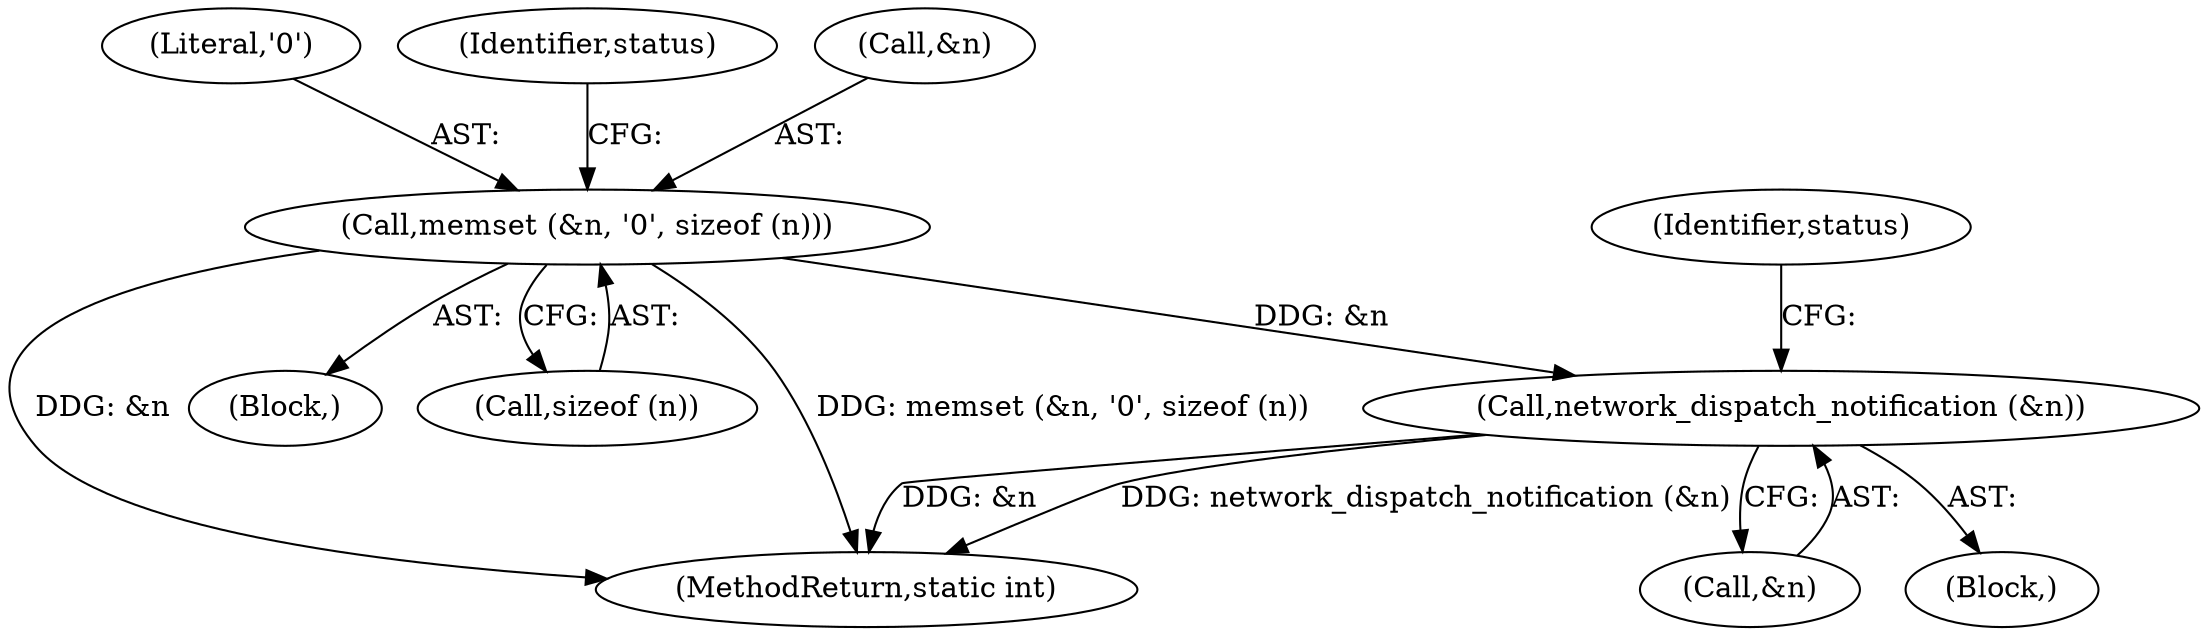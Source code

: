digraph "0_collectd_b589096f907052b3a4da2b9ccc9b0e2e888dfc18@API" {
"1000140" [label="(Call,memset (&n, '\0', sizeof (n)))"];
"1000755" [label="(Call,network_dispatch_notification (&n))"];
"1000152" [label="(Identifier,status)"];
"1000817" [label="(MethodReturn,static int)"];
"1000755" [label="(Call,network_dispatch_notification (&n))"];
"1000754" [label="(Block,)"];
"1000111" [label="(Block,)"];
"1000143" [label="(Literal,'\0')"];
"1000144" [label="(Call,sizeof (n))"];
"1000756" [label="(Call,&n)"];
"1000147" [label="(Identifier,status)"];
"1000141" [label="(Call,&n)"];
"1000140" [label="(Call,memset (&n, '\0', sizeof (n)))"];
"1000140" -> "1000111"  [label="AST: "];
"1000140" -> "1000144"  [label="CFG: "];
"1000141" -> "1000140"  [label="AST: "];
"1000143" -> "1000140"  [label="AST: "];
"1000144" -> "1000140"  [label="AST: "];
"1000147" -> "1000140"  [label="CFG: "];
"1000140" -> "1000817"  [label="DDG: &n"];
"1000140" -> "1000817"  [label="DDG: memset (&n, '\0', sizeof (n))"];
"1000140" -> "1000755"  [label="DDG: &n"];
"1000755" -> "1000754"  [label="AST: "];
"1000755" -> "1000756"  [label="CFG: "];
"1000756" -> "1000755"  [label="AST: "];
"1000152" -> "1000755"  [label="CFG: "];
"1000755" -> "1000817"  [label="DDG: network_dispatch_notification (&n)"];
"1000755" -> "1000817"  [label="DDG: &n"];
}
